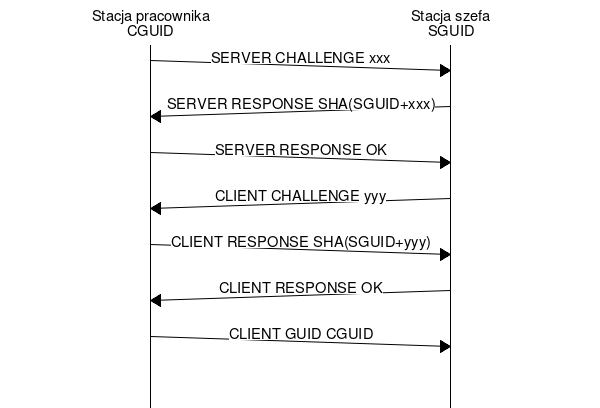 msc {
    arcgradient=10;

    a [label="Stacja pracownika\nCGUID"], b [label="Stacja szefa\nSGUID"];

    a => b [label="SERVER CHALLENGE xxx"];
    a <= b [label="SERVER RESPONSE SHA(SGUID+xxx)"];
    a => b [label="SERVER RESPONSE OK"];
    a <= b [label="CLIENT CHALLENGE yyy"];
    a => b [label="CLIENT RESPONSE SHA(SGUID+yyy)"];
    a <= b [label="CLIENT RESPONSE OK"];
    a => b [label="CLIENT GUID CGUID"];
   |||;
}
